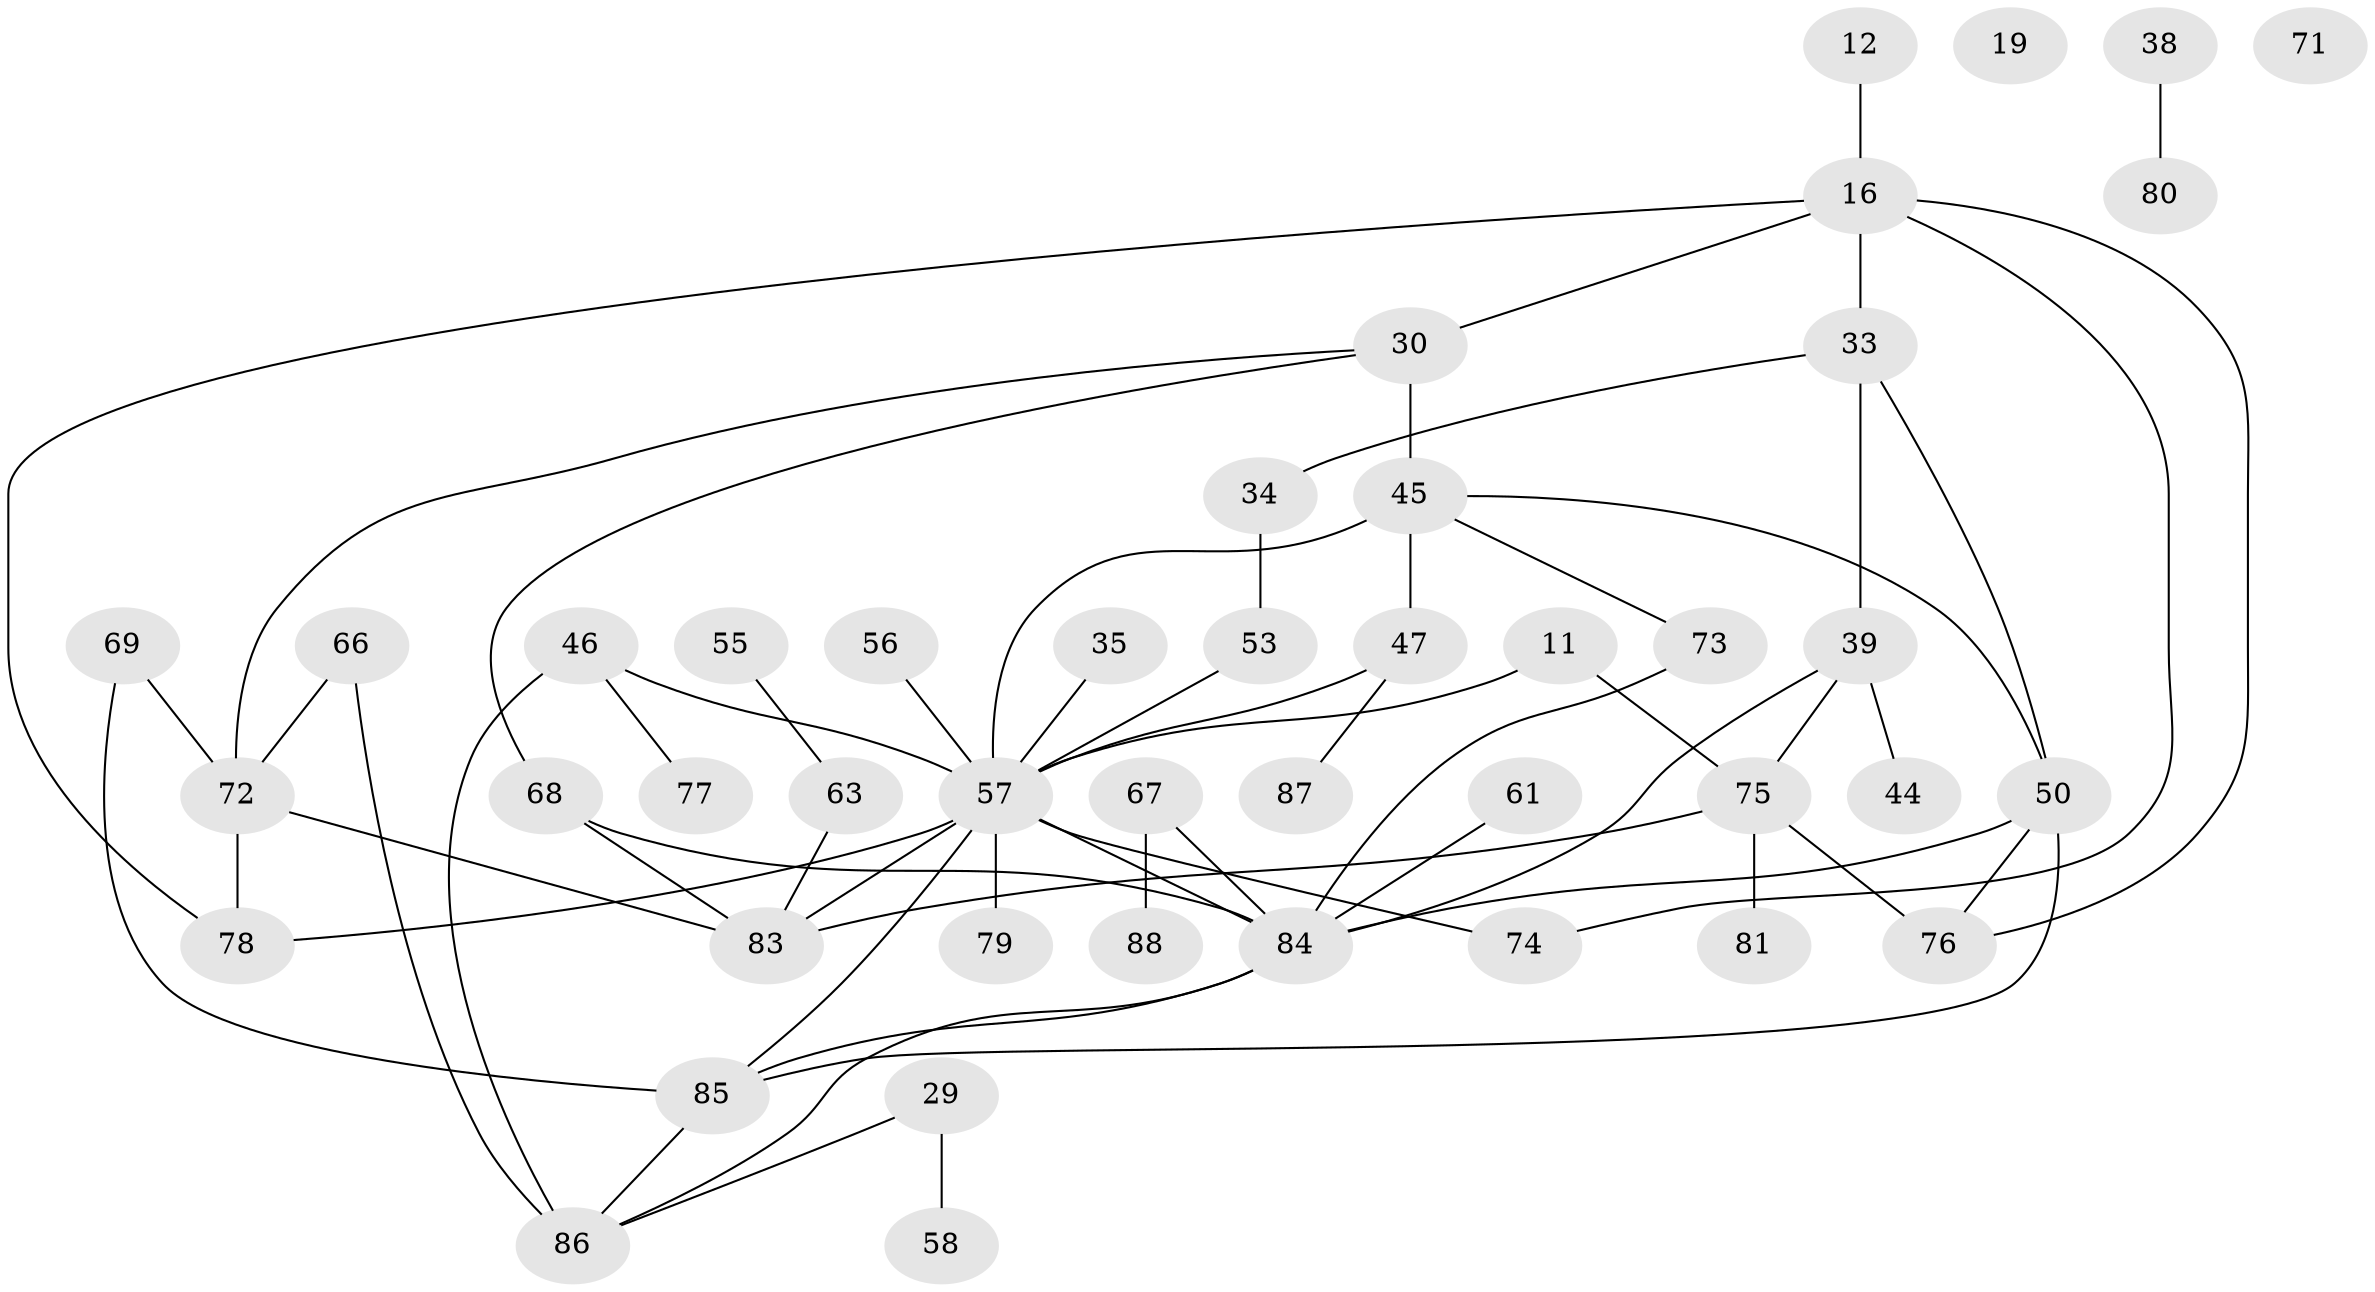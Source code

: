 // original degree distribution, {2: 0.2840909090909091, 1: 0.19318181818181818, 4: 0.18181818181818182, 3: 0.2159090909090909, 5: 0.09090909090909091, 0: 0.022727272727272728, 6: 0.011363636363636364}
// Generated by graph-tools (version 1.1) at 2025/39/03/09/25 04:39:41]
// undirected, 44 vertices, 62 edges
graph export_dot {
graph [start="1"]
  node [color=gray90,style=filled];
  11;
  12;
  16 [super="+10"];
  19;
  29;
  30;
  33;
  34;
  35;
  38;
  39;
  44;
  45 [super="+13+5"];
  46;
  47;
  50 [super="+41"];
  53;
  55;
  56;
  57 [super="+36+51"];
  58;
  61;
  63;
  66;
  67;
  68 [super="+4"];
  69 [super="+40"];
  71;
  72 [super="+23+42"];
  73;
  74 [super="+64"];
  75 [super="+24+62+8+7"];
  76;
  77;
  78 [super="+15"];
  79;
  80;
  81;
  83 [super="+17+52"];
  84 [super="+6+54+70"];
  85 [super="+82+1"];
  86 [super="+65"];
  87;
  88;
  11 -- 57;
  11 -- 75;
  12 -- 16;
  16 -- 33 [weight=2];
  16 -- 74;
  16 -- 76;
  16 -- 30;
  16 -- 78;
  29 -- 58;
  29 -- 86;
  30 -- 45 [weight=2];
  30 -- 68;
  30 -- 72;
  33 -- 34;
  33 -- 39;
  33 -- 50;
  34 -- 53;
  35 -- 57;
  38 -- 80;
  39 -- 44;
  39 -- 84;
  39 -- 75;
  45 -- 47 [weight=2];
  45 -- 73;
  45 -- 57 [weight=2];
  45 -- 50;
  46 -- 57 [weight=3];
  46 -- 77;
  46 -- 86 [weight=2];
  47 -- 87;
  47 -- 57;
  50 -- 76;
  50 -- 84;
  50 -- 85;
  53 -- 57;
  55 -- 63;
  56 -- 57;
  57 -- 74;
  57 -- 83 [weight=3];
  57 -- 84 [weight=3];
  57 -- 78;
  57 -- 79;
  57 -- 85;
  61 -- 84;
  63 -- 83;
  66 -- 86;
  66 -- 72;
  67 -- 88;
  67 -- 84;
  68 -- 83;
  68 -- 84;
  69 -- 72;
  69 -- 85;
  72 -- 83;
  72 -- 78;
  73 -- 84;
  75 -- 76;
  75 -- 81;
  75 -- 83;
  84 -- 86;
  84 -- 85;
  85 -- 86;
}
